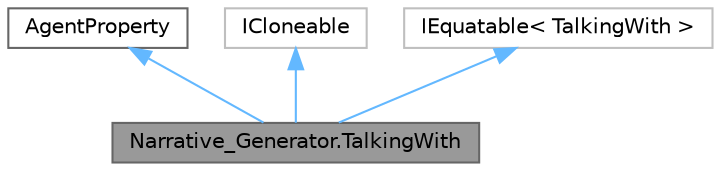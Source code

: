 digraph "Narrative_Generator.TalkingWith"
{
 // LATEX_PDF_SIZE
  bgcolor="transparent";
  edge [fontname=Helvetica,fontsize=10,labelfontname=Helvetica,labelfontsize=10];
  node [fontname=Helvetica,fontsize=10,shape=box,height=0.2,width=0.4];
  Node1 [label="Narrative_Generator.TalkingWith",height=0.2,width=0.4,color="gray40", fillcolor="grey60", style="filled", fontcolor="black",tooltip="A class that implements the agent's belief that he is in a conversation with some other agent and sto..."];
  Node2 -> Node1 [dir="back",color="steelblue1",style="solid"];
  Node2 [label="AgentProperty",height=0.2,width=0.4,color="gray40", fillcolor="white", style="filled",URL="$class_narrative___generator_1_1_agent_property.html",tooltip="Base class for implementing derived classes that implement various properties of agents."];
  Node3 -> Node1 [dir="back",color="steelblue1",style="solid"];
  Node3 [label="ICloneable",height=0.2,width=0.4,color="grey75", fillcolor="white", style="filled",tooltip=" "];
  Node4 -> Node1 [dir="back",color="steelblue1",style="solid"];
  Node4 [label="IEquatable\< TalkingWith \>",height=0.2,width=0.4,color="grey75", fillcolor="white", style="filled",tooltip=" "];
}
